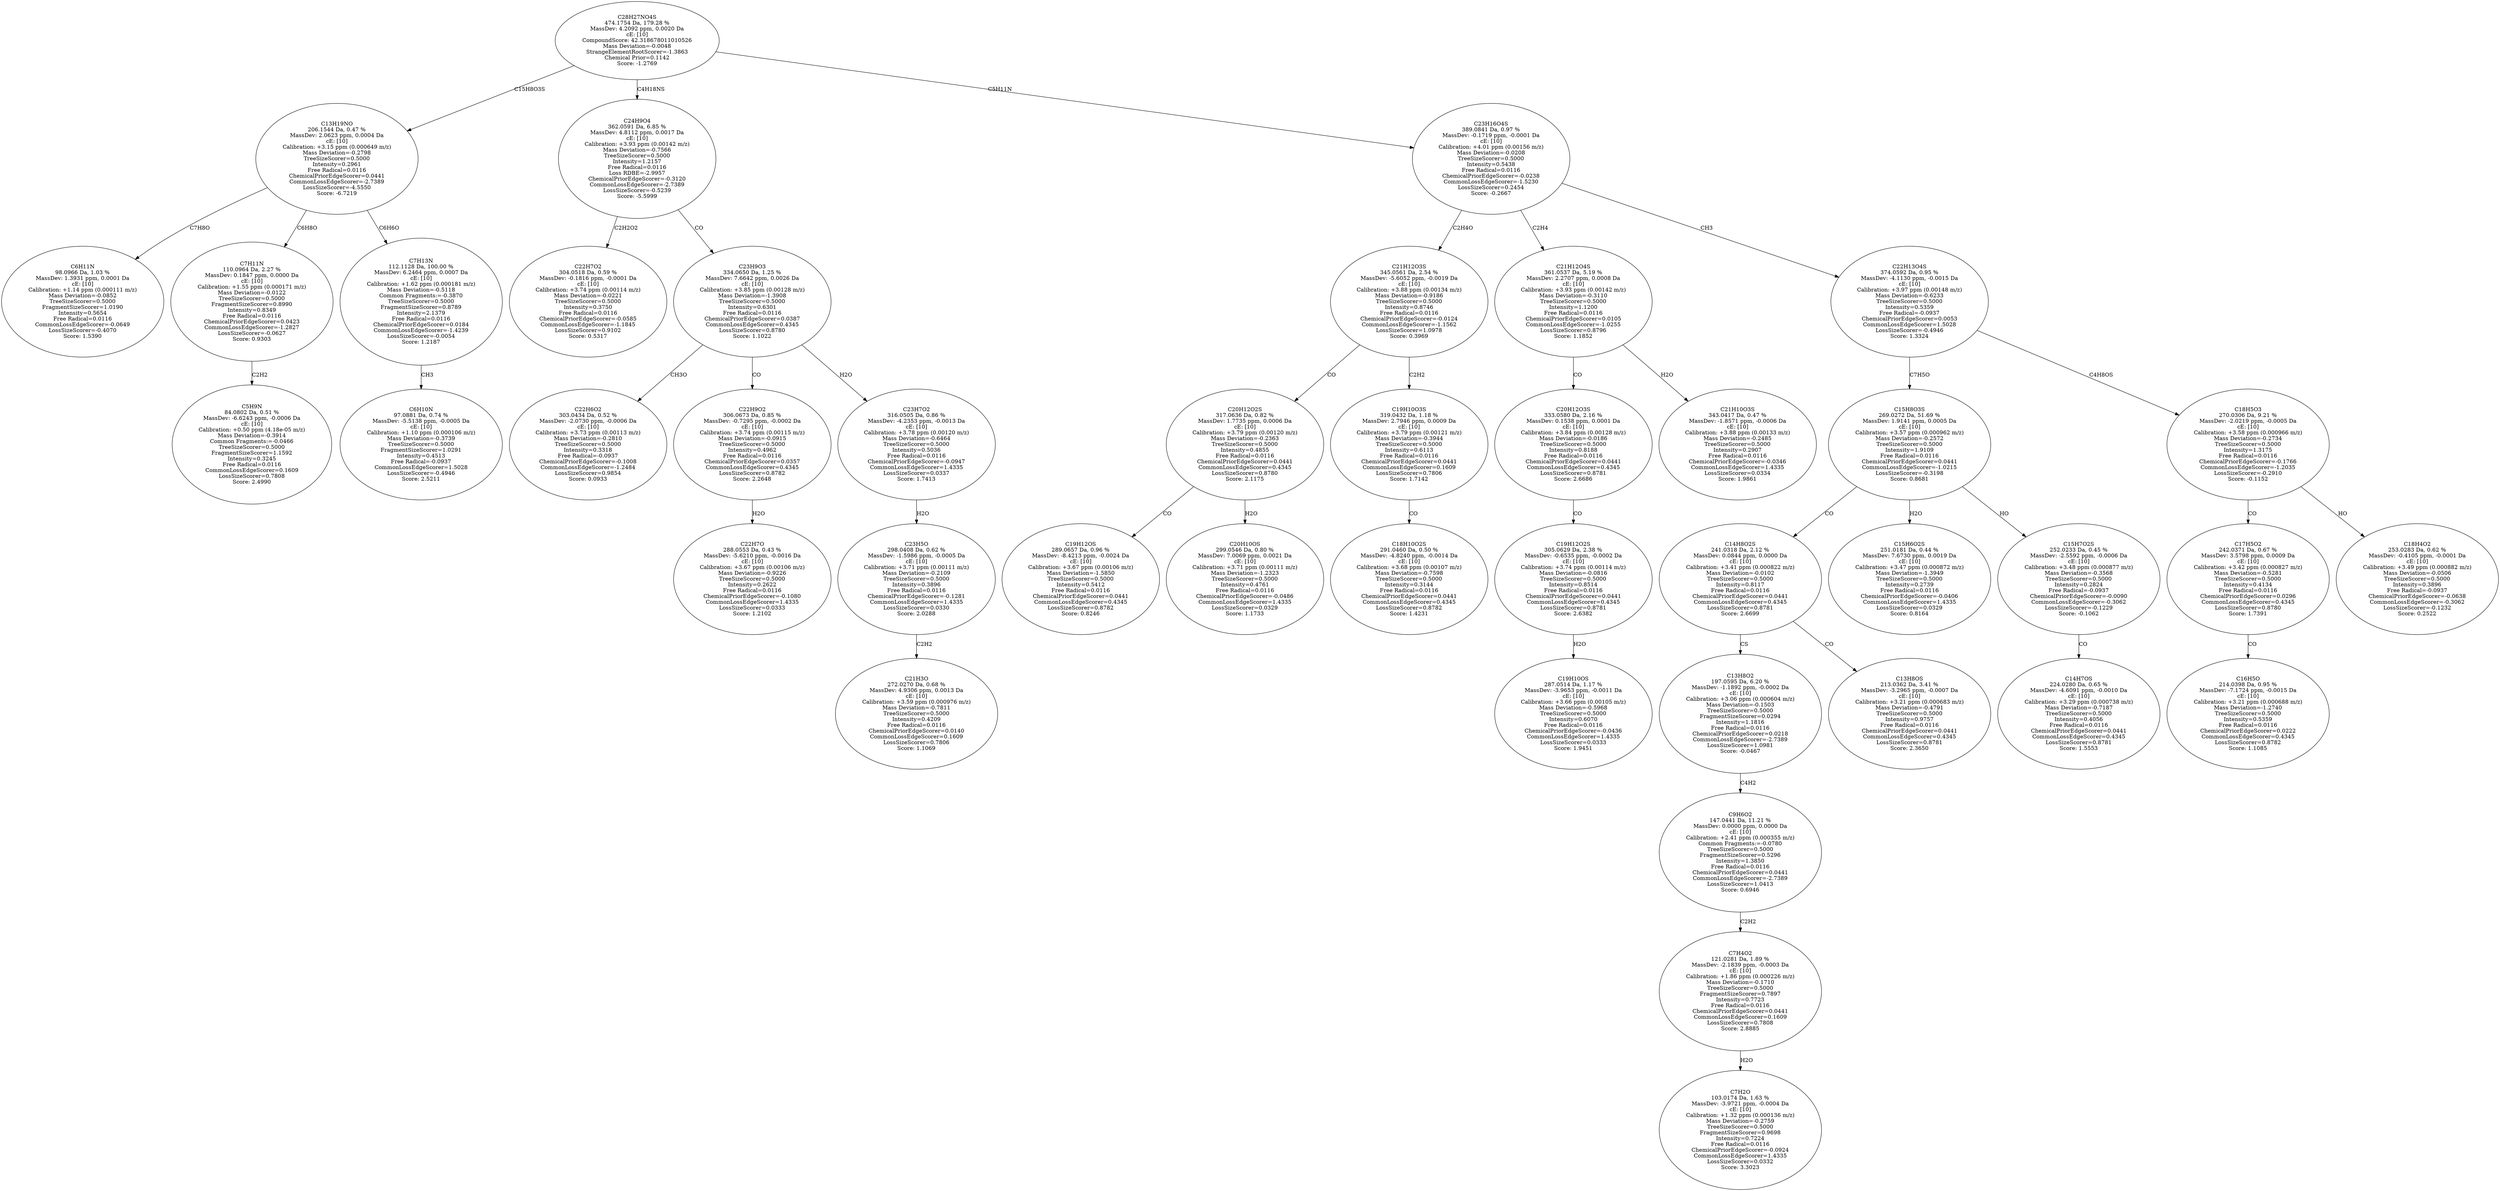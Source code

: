 strict digraph {
v1 [label="C6H11N\n98.0966 Da, 1.03 %\nMassDev: 1.3931 ppm, 0.0001 Da\ncE: [10]\nCalibration: +1.14 ppm (0.000111 m/z)\nMass Deviation=-0.0852\nTreeSizeScorer=0.5000\nFragmentSizeScorer=1.0190\nIntensity=0.5654\nFree Radical=0.0116\nCommonLossEdgeScorer=-0.0649\nLossSizeScorer=-0.4070\nScore: 1.5390"];
v2 [label="C5H9N\n84.0802 Da, 0.51 %\nMassDev: -6.6243 ppm, -0.0006 Da\ncE: [10]\nCalibration: +0.50 ppm (4.18e-05 m/z)\nMass Deviation=-0.3914\nCommon Fragments:=-0.0466\nTreeSizeScorer=0.5000\nFragmentSizeScorer=1.1592\nIntensity=0.3245\nFree Radical=0.0116\nCommonLossEdgeScorer=0.1609\nLossSizeScorer=0.7808\nScore: 2.4990"];
v3 [label="C7H11N\n110.0964 Da, 2.27 %\nMassDev: 0.1847 ppm, 0.0000 Da\ncE: [10]\nCalibration: +1.55 ppm (0.000171 m/z)\nMass Deviation=-0.0122\nTreeSizeScorer=0.5000\nFragmentSizeScorer=0.8990\nIntensity=0.8349\nFree Radical=0.0116\nChemicalPriorEdgeScorer=0.0423\nCommonLossEdgeScorer=-1.2827\nLossSizeScorer=-0.0627\nScore: 0.9303"];
v4 [label="C6H10N\n97.0881 Da, 0.74 %\nMassDev: -5.5138 ppm, -0.0005 Da\ncE: [10]\nCalibration: +1.10 ppm (0.000106 m/z)\nMass Deviation=-0.3739\nTreeSizeScorer=0.5000\nFragmentSizeScorer=1.0291\nIntensity=0.4513\nFree Radical=-0.0937\nCommonLossEdgeScorer=1.5028\nLossSizeScorer=-0.4946\nScore: 2.5211"];
v5 [label="C7H13N\n112.1128 Da, 100.00 %\nMassDev: 6.2464 ppm, 0.0007 Da\ncE: [10]\nCalibration: +1.62 ppm (0.000181 m/z)\nMass Deviation=-0.5118\nCommon Fragments:=-0.3870\nTreeSizeScorer=0.5000\nFragmentSizeScorer=0.8789\nIntensity=2.1379\nFree Radical=0.0116\nChemicalPriorEdgeScorer=0.0184\nCommonLossEdgeScorer=-1.4239\nLossSizeScorer=-0.0054\nScore: 1.2187"];
v6 [label="C13H19NO\n206.1544 Da, 0.47 %\nMassDev: 2.0623 ppm, 0.0004 Da\ncE: [10]\nCalibration: +3.15 ppm (0.000649 m/z)\nMass Deviation=-0.2798\nTreeSizeScorer=0.5000\nIntensity=0.2961\nFree Radical=0.0116\nChemicalPriorEdgeScorer=0.0441\nCommonLossEdgeScorer=-2.7389\nLossSizeScorer=-4.5550\nScore: -6.7219"];
v7 [label="C22H7O2\n304.0518 Da, 0.59 %\nMassDev: -0.1816 ppm, -0.0001 Da\ncE: [10]\nCalibration: +3.74 ppm (0.00114 m/z)\nMass Deviation=-0.0221\nTreeSizeScorer=0.5000\nIntensity=0.3750\nFree Radical=0.0116\nChemicalPriorEdgeScorer=-0.0585\nCommonLossEdgeScorer=-1.1845\nLossSizeScorer=0.9102\nScore: 0.5317"];
v8 [label="C22H6O2\n303.0434 Da, 0.52 %\nMassDev: -2.0730 ppm, -0.0006 Da\ncE: [10]\nCalibration: +3.73 ppm (0.00113 m/z)\nMass Deviation=-0.2810\nTreeSizeScorer=0.5000\nIntensity=0.3318\nFree Radical=-0.0937\nChemicalPriorEdgeScorer=-0.1008\nCommonLossEdgeScorer=-1.2484\nLossSizeScorer=0.9854\nScore: 0.0933"];
v9 [label="C22H7O\n288.0553 Da, 0.43 %\nMassDev: -5.6210 ppm, -0.0016 Da\ncE: [10]\nCalibration: +3.67 ppm (0.00106 m/z)\nMass Deviation=-0.9226\nTreeSizeScorer=0.5000\nIntensity=0.2622\nFree Radical=0.0116\nChemicalPriorEdgeScorer=-0.1080\nCommonLossEdgeScorer=1.4335\nLossSizeScorer=0.0333\nScore: 1.2102"];
v10 [label="C22H9O2\n306.0673 Da, 0.85 %\nMassDev: -0.7295 ppm, -0.0002 Da\ncE: [10]\nCalibration: +3.74 ppm (0.00115 m/z)\nMass Deviation=-0.0915\nTreeSizeScorer=0.5000\nIntensity=0.4962\nFree Radical=0.0116\nChemicalPriorEdgeScorer=0.0357\nCommonLossEdgeScorer=0.4345\nLossSizeScorer=0.8782\nScore: 2.2648"];
v11 [label="C21H3O\n272.0270 Da, 0.68 %\nMassDev: 4.9306 ppm, 0.0013 Da\ncE: [10]\nCalibration: +3.59 ppm (0.000976 m/z)\nMass Deviation=-0.7811\nTreeSizeScorer=0.5000\nIntensity=0.4209\nFree Radical=0.0116\nChemicalPriorEdgeScorer=0.0140\nCommonLossEdgeScorer=0.1609\nLossSizeScorer=0.7806\nScore: 1.1069"];
v12 [label="C23H5O\n298.0408 Da, 0.62 %\nMassDev: -1.5986 ppm, -0.0005 Da\ncE: [10]\nCalibration: +3.71 ppm (0.00111 m/z)\nMass Deviation=-0.2109\nTreeSizeScorer=0.5000\nIntensity=0.3896\nFree Radical=0.0116\nChemicalPriorEdgeScorer=-0.1281\nCommonLossEdgeScorer=1.4335\nLossSizeScorer=0.0330\nScore: 2.0288"];
v13 [label="C23H7O2\n316.0505 Da, 0.86 %\nMassDev: -4.2353 ppm, -0.0013 Da\ncE: [10]\nCalibration: +3.78 ppm (0.00120 m/z)\nMass Deviation=-0.6464\nTreeSizeScorer=0.5000\nIntensity=0.5036\nFree Radical=0.0116\nChemicalPriorEdgeScorer=-0.0947\nCommonLossEdgeScorer=1.4335\nLossSizeScorer=0.0337\nScore: 1.7413"];
v14 [label="C23H9O3\n334.0650 Da, 1.25 %\nMassDev: 7.6642 ppm, 0.0026 Da\ncE: [10]\nCalibration: +3.85 ppm (0.00128 m/z)\nMass Deviation=-1.3908\nTreeSizeScorer=0.5000\nIntensity=0.6301\nFree Radical=0.0116\nChemicalPriorEdgeScorer=0.0387\nCommonLossEdgeScorer=0.4345\nLossSizeScorer=0.8780\nScore: 1.1022"];
v15 [label="C24H9O4\n362.0591 Da, 6.85 %\nMassDev: 4.8112 ppm, 0.0017 Da\ncE: [10]\nCalibration: +3.93 ppm (0.00142 m/z)\nMass Deviation=-0.7566\nTreeSizeScorer=0.5000\nIntensity=1.2157\nFree Radical=0.0116\nLoss RDBE=-2.9957\nChemicalPriorEdgeScorer=-0.3120\nCommonLossEdgeScorer=-2.7389\nLossSizeScorer=-0.5239\nScore: -5.5999"];
v16 [label="C19H12OS\n289.0657 Da, 0.96 %\nMassDev: -8.4213 ppm, -0.0024 Da\ncE: [10]\nCalibration: +3.67 ppm (0.00106 m/z)\nMass Deviation=-1.5850\nTreeSizeScorer=0.5000\nIntensity=0.5412\nFree Radical=0.0116\nChemicalPriorEdgeScorer=0.0441\nCommonLossEdgeScorer=0.4345\nLossSizeScorer=0.8782\nScore: 0.8246"];
v17 [label="C20H10OS\n299.0546 Da, 0.80 %\nMassDev: 7.0069 ppm, 0.0021 Da\ncE: [10]\nCalibration: +3.71 ppm (0.00111 m/z)\nMass Deviation=-1.2323\nTreeSizeScorer=0.5000\nIntensity=0.4761\nFree Radical=0.0116\nChemicalPriorEdgeScorer=-0.0486\nCommonLossEdgeScorer=1.4335\nLossSizeScorer=0.0329\nScore: 1.1733"];
v18 [label="C20H12O2S\n317.0636 Da, 0.82 %\nMassDev: 1.7735 ppm, 0.0006 Da\ncE: [10]\nCalibration: +3.79 ppm (0.00120 m/z)\nMass Deviation=-0.2363\nTreeSizeScorer=0.5000\nIntensity=0.4855\nFree Radical=0.0116\nChemicalPriorEdgeScorer=0.0441\nCommonLossEdgeScorer=0.4345\nLossSizeScorer=0.8780\nScore: 2.1175"];
v19 [label="C18H10O2S\n291.0460 Da, 0.50 %\nMassDev: -4.8240 ppm, -0.0014 Da\ncE: [10]\nCalibration: +3.68 ppm (0.00107 m/z)\nMass Deviation=-0.7598\nTreeSizeScorer=0.5000\nIntensity=0.3144\nFree Radical=0.0116\nChemicalPriorEdgeScorer=0.0441\nCommonLossEdgeScorer=0.4345\nLossSizeScorer=0.8782\nScore: 1.4231"];
v20 [label="C19H10O3S\n319.0432 Da, 1.18 %\nMassDev: 2.7946 ppm, 0.0009 Da\ncE: [10]\nCalibration: +3.79 ppm (0.00121 m/z)\nMass Deviation=-0.3944\nTreeSizeScorer=0.5000\nIntensity=0.6113\nFree Radical=0.0116\nChemicalPriorEdgeScorer=0.0441\nCommonLossEdgeScorer=0.1609\nLossSizeScorer=0.7806\nScore: 1.7142"];
v21 [label="C21H12O3S\n345.0561 Da, 2.54 %\nMassDev: -5.6052 ppm, -0.0019 Da\ncE: [10]\nCalibration: +3.88 ppm (0.00134 m/z)\nMass Deviation=-0.9186\nTreeSizeScorer=0.5000\nIntensity=0.8746\nFree Radical=0.0116\nChemicalPriorEdgeScorer=-0.0124\nCommonLossEdgeScorer=-1.1562\nLossSizeScorer=1.0978\nScore: 0.3969"];
v22 [label="C19H10OS\n287.0514 Da, 1.17 %\nMassDev: -3.9653 ppm, -0.0011 Da\ncE: [10]\nCalibration: +3.66 ppm (0.00105 m/z)\nMass Deviation=-0.5968\nTreeSizeScorer=0.5000\nIntensity=0.6070\nFree Radical=0.0116\nChemicalPriorEdgeScorer=-0.0436\nCommonLossEdgeScorer=1.4335\nLossSizeScorer=0.0333\nScore: 1.9451"];
v23 [label="C19H12O2S\n305.0629 Da, 2.38 %\nMassDev: -0.6535 ppm, -0.0002 Da\ncE: [10]\nCalibration: +3.74 ppm (0.00114 m/z)\nMass Deviation=-0.0816\nTreeSizeScorer=0.5000\nIntensity=0.8514\nFree Radical=0.0116\nChemicalPriorEdgeScorer=0.0441\nCommonLossEdgeScorer=0.4345\nLossSizeScorer=0.8781\nScore: 2.6382"];
v24 [label="C20H12O3S\n333.0580 Da, 2.16 %\nMassDev: 0.1538 ppm, 0.0001 Da\ncE: [10]\nCalibration: +3.84 ppm (0.00128 m/z)\nMass Deviation=-0.0186\nTreeSizeScorer=0.5000\nIntensity=0.8188\nFree Radical=0.0116\nChemicalPriorEdgeScorer=0.0441\nCommonLossEdgeScorer=0.4345\nLossSizeScorer=0.8781\nScore: 2.6686"];
v25 [label="C21H10O3S\n343.0417 Da, 0.47 %\nMassDev: -1.8571 ppm, -0.0006 Da\ncE: [10]\nCalibration: +3.88 ppm (0.00133 m/z)\nMass Deviation=-0.2485\nTreeSizeScorer=0.5000\nIntensity=0.2907\nFree Radical=0.0116\nChemicalPriorEdgeScorer=-0.0346\nCommonLossEdgeScorer=1.4335\nLossSizeScorer=0.0334\nScore: 1.9861"];
v26 [label="C21H12O4S\n361.0537 Da, 5.19 %\nMassDev: 2.2707 ppm, 0.0008 Da\ncE: [10]\nCalibration: +3.93 ppm (0.00142 m/z)\nMass Deviation=-0.3110\nTreeSizeScorer=0.5000\nIntensity=1.1200\nFree Radical=0.0116\nChemicalPriorEdgeScorer=0.0105\nCommonLossEdgeScorer=-1.0255\nLossSizeScorer=0.8796\nScore: 1.1852"];
v27 [label="C7H2O\n103.0174 Da, 1.63 %\nMassDev: -3.9721 ppm, -0.0004 Da\ncE: [10]\nCalibration: +1.32 ppm (0.000136 m/z)\nMass Deviation=-0.2759\nTreeSizeScorer=0.5000\nFragmentSizeScorer=0.9698\nIntensity=0.7224\nFree Radical=0.0116\nChemicalPriorEdgeScorer=-0.0924\nCommonLossEdgeScorer=1.4335\nLossSizeScorer=0.0332\nScore: 3.3023"];
v28 [label="C7H4O2\n121.0281 Da, 1.89 %\nMassDev: -2.1839 ppm, -0.0003 Da\ncE: [10]\nCalibration: +1.86 ppm (0.000226 m/z)\nMass Deviation=-0.1710\nTreeSizeScorer=0.5000\nFragmentSizeScorer=0.7897\nIntensity=0.7723\nFree Radical=0.0116\nChemicalPriorEdgeScorer=0.0441\nCommonLossEdgeScorer=0.1609\nLossSizeScorer=0.7808\nScore: 2.8885"];
v29 [label="C9H6O2\n147.0441 Da, 11.21 %\nMassDev: 0.0000 ppm, 0.0000 Da\ncE: [10]\nCalibration: +2.41 ppm (0.000355 m/z)\nCommon Fragments:=-0.0780\nTreeSizeScorer=0.5000\nFragmentSizeScorer=0.5296\nIntensity=1.3850\nFree Radical=0.0116\nChemicalPriorEdgeScorer=0.0441\nCommonLossEdgeScorer=-2.7389\nLossSizeScorer=1.0413\nScore: 0.6946"];
v30 [label="C13H8O2\n197.0595 Da, 6.20 %\nMassDev: -1.1892 ppm, -0.0002 Da\ncE: [10]\nCalibration: +3.06 ppm (0.000604 m/z)\nMass Deviation=-0.1503\nTreeSizeScorer=0.5000\nFragmentSizeScorer=0.0294\nIntensity=1.1816\nFree Radical=0.0116\nChemicalPriorEdgeScorer=0.0218\nCommonLossEdgeScorer=-2.7389\nLossSizeScorer=1.0981\nScore: -0.0467"];
v31 [label="C13H8OS\n213.0362 Da, 3.41 %\nMassDev: -3.2965 ppm, -0.0007 Da\ncE: [10]\nCalibration: +3.21 ppm (0.000683 m/z)\nMass Deviation=-0.4791\nTreeSizeScorer=0.5000\nIntensity=0.9757\nFree Radical=0.0116\nChemicalPriorEdgeScorer=0.0441\nCommonLossEdgeScorer=0.4345\nLossSizeScorer=0.8781\nScore: 2.3650"];
v32 [label="C14H8O2S\n241.0318 Da, 2.12 %\nMassDev: 0.0844 ppm, 0.0000 Da\ncE: [10]\nCalibration: +3.41 ppm (0.000822 m/z)\nMass Deviation=-0.0102\nTreeSizeScorer=0.5000\nIntensity=0.8117\nFree Radical=0.0116\nChemicalPriorEdgeScorer=0.0441\nCommonLossEdgeScorer=0.4345\nLossSizeScorer=0.8781\nScore: 2.6699"];
v33 [label="C15H6O2S\n251.0181 Da, 0.44 %\nMassDev: 7.6730 ppm, 0.0019 Da\ncE: [10]\nCalibration: +3.47 ppm (0.000872 m/z)\nMass Deviation=-1.3949\nTreeSizeScorer=0.5000\nIntensity=0.2739\nFree Radical=0.0116\nChemicalPriorEdgeScorer=-0.0406\nCommonLossEdgeScorer=1.4335\nLossSizeScorer=0.0329\nScore: 0.8164"];
v34 [label="C14H7OS\n224.0280 Da, 0.65 %\nMassDev: -4.6091 ppm, -0.0010 Da\ncE: [10]\nCalibration: +3.29 ppm (0.000738 m/z)\nMass Deviation=-0.7187\nTreeSizeScorer=0.5000\nIntensity=0.4056\nFree Radical=0.0116\nChemicalPriorEdgeScorer=0.0441\nCommonLossEdgeScorer=0.4345\nLossSizeScorer=0.8781\nScore: 1.5553"];
v35 [label="C15H7O2S\n252.0233 Da, 0.45 %\nMassDev: -2.5592 ppm, -0.0006 Da\ncE: [10]\nCalibration: +3.48 ppm (0.000877 m/z)\nMass Deviation=-0.3568\nTreeSizeScorer=0.5000\nIntensity=0.2824\nFree Radical=-0.0937\nChemicalPriorEdgeScorer=-0.0090\nCommonLossEdgeScorer=-0.3062\nLossSizeScorer=-0.1229\nScore: -0.1062"];
v36 [label="C15H8O3S\n269.0272 Da, 51.69 %\nMassDev: 1.9141 ppm, 0.0005 Da\ncE: [10]\nCalibration: +3.57 ppm (0.000962 m/z)\nMass Deviation=-0.2572\nTreeSizeScorer=0.5000\nIntensity=1.9109\nFree Radical=0.0116\nChemicalPriorEdgeScorer=0.0441\nCommonLossEdgeScorer=-1.0215\nLossSizeScorer=-0.3198\nScore: 0.8681"];
v37 [label="C16H5O\n214.0398 Da, 0.95 %\nMassDev: -7.1724 ppm, -0.0015 Da\ncE: [10]\nCalibration: +3.21 ppm (0.000688 m/z)\nMass Deviation=-1.2740\nTreeSizeScorer=0.5000\nIntensity=0.5359\nFree Radical=0.0116\nChemicalPriorEdgeScorer=0.0222\nCommonLossEdgeScorer=0.4345\nLossSizeScorer=0.8782\nScore: 1.1085"];
v38 [label="C17H5O2\n242.0371 Da, 0.67 %\nMassDev: 3.5798 ppm, 0.0009 Da\ncE: [10]\nCalibration: +3.42 ppm (0.000827 m/z)\nMass Deviation=-0.5281\nTreeSizeScorer=0.5000\nIntensity=0.4134\nFree Radical=0.0116\nChemicalPriorEdgeScorer=0.0296\nCommonLossEdgeScorer=0.4345\nLossSizeScorer=0.8780\nScore: 1.7391"];
v39 [label="C18H4O2\n253.0283 Da, 0.62 %\nMassDev: -0.4105 ppm, -0.0001 Da\ncE: [10]\nCalibration: +3.49 ppm (0.000882 m/z)\nMass Deviation=-0.0506\nTreeSizeScorer=0.5000\nIntensity=0.3896\nFree Radical=-0.0937\nChemicalPriorEdgeScorer=-0.0638\nCommonLossEdgeScorer=-0.3062\nLossSizeScorer=-0.1232\nScore: 0.2522"];
v40 [label="C18H5O3\n270.0306 Da, 9.21 %\nMassDev: -2.0219 ppm, -0.0005 Da\ncE: [10]\nCalibration: +3.58 ppm (0.000966 m/z)\nMass Deviation=-0.2734\nTreeSizeScorer=0.5000\nIntensity=1.3175\nFree Radical=0.0116\nChemicalPriorEdgeScorer=-0.1766\nCommonLossEdgeScorer=-1.2035\nLossSizeScorer=-0.2910\nScore: -0.1152"];
v41 [label="C22H13O4S\n374.0592 Da, 0.95 %\nMassDev: -4.1130 ppm, -0.0015 Da\ncE: [10]\nCalibration: +3.97 ppm (0.00148 m/z)\nMass Deviation=-0.6233\nTreeSizeScorer=0.5000\nIntensity=0.5359\nFree Radical=-0.0937\nChemicalPriorEdgeScorer=0.0053\nCommonLossEdgeScorer=1.5028\nLossSizeScorer=-0.4946\nScore: 1.3324"];
v42 [label="C23H16O4S\n389.0841 Da, 0.97 %\nMassDev: -0.1719 ppm, -0.0001 Da\ncE: [10]\nCalibration: +4.01 ppm (0.00156 m/z)\nMass Deviation=-0.0208\nTreeSizeScorer=0.5000\nIntensity=0.5438\nFree Radical=0.0116\nChemicalPriorEdgeScorer=-0.0238\nCommonLossEdgeScorer=-1.5230\nLossSizeScorer=0.2454\nScore: -0.2667"];
v43 [label="C28H27NO4S\n474.1754 Da, 179.28 %\nMassDev: 4.2092 ppm, 0.0020 Da\ncE: [10]\nCompoundScore: 42.318678011010526\nMass Deviation=-0.0048\nStrangeElementRootScorer=-1.3863\nChemical Prior=0.1142\nScore: -1.2769"];
v6 -> v1 [label="C7H8O"];
v3 -> v2 [label="C2H2"];
v6 -> v3 [label="C6H8O"];
v5 -> v4 [label="CH3"];
v6 -> v5 [label="C6H6O"];
v43 -> v6 [label="C15H8O3S"];
v15 -> v7 [label="C2H2O2"];
v14 -> v8 [label="CH3O"];
v10 -> v9 [label="H2O"];
v14 -> v10 [label="CO"];
v12 -> v11 [label="C2H2"];
v13 -> v12 [label="H2O"];
v14 -> v13 [label="H2O"];
v15 -> v14 [label="CO"];
v43 -> v15 [label="C4H18NS"];
v18 -> v16 [label="CO"];
v18 -> v17 [label="H2O"];
v21 -> v18 [label="CO"];
v20 -> v19 [label="CO"];
v21 -> v20 [label="C2H2"];
v42 -> v21 [label="C2H4O"];
v23 -> v22 [label="H2O"];
v24 -> v23 [label="CO"];
v26 -> v24 [label="CO"];
v26 -> v25 [label="H2O"];
v42 -> v26 [label="C2H4"];
v28 -> v27 [label="H2O"];
v29 -> v28 [label="C2H2"];
v30 -> v29 [label="C4H2"];
v32 -> v30 [label="CS"];
v32 -> v31 [label="CO"];
v36 -> v32 [label="CO"];
v36 -> v33 [label="H2O"];
v35 -> v34 [label="CO"];
v36 -> v35 [label="HO"];
v41 -> v36 [label="C7H5O"];
v38 -> v37 [label="CO"];
v40 -> v38 [label="CO"];
v40 -> v39 [label="HO"];
v41 -> v40 [label="C4H8OS"];
v42 -> v41 [label="CH3"];
v43 -> v42 [label="C5H11N"];
}